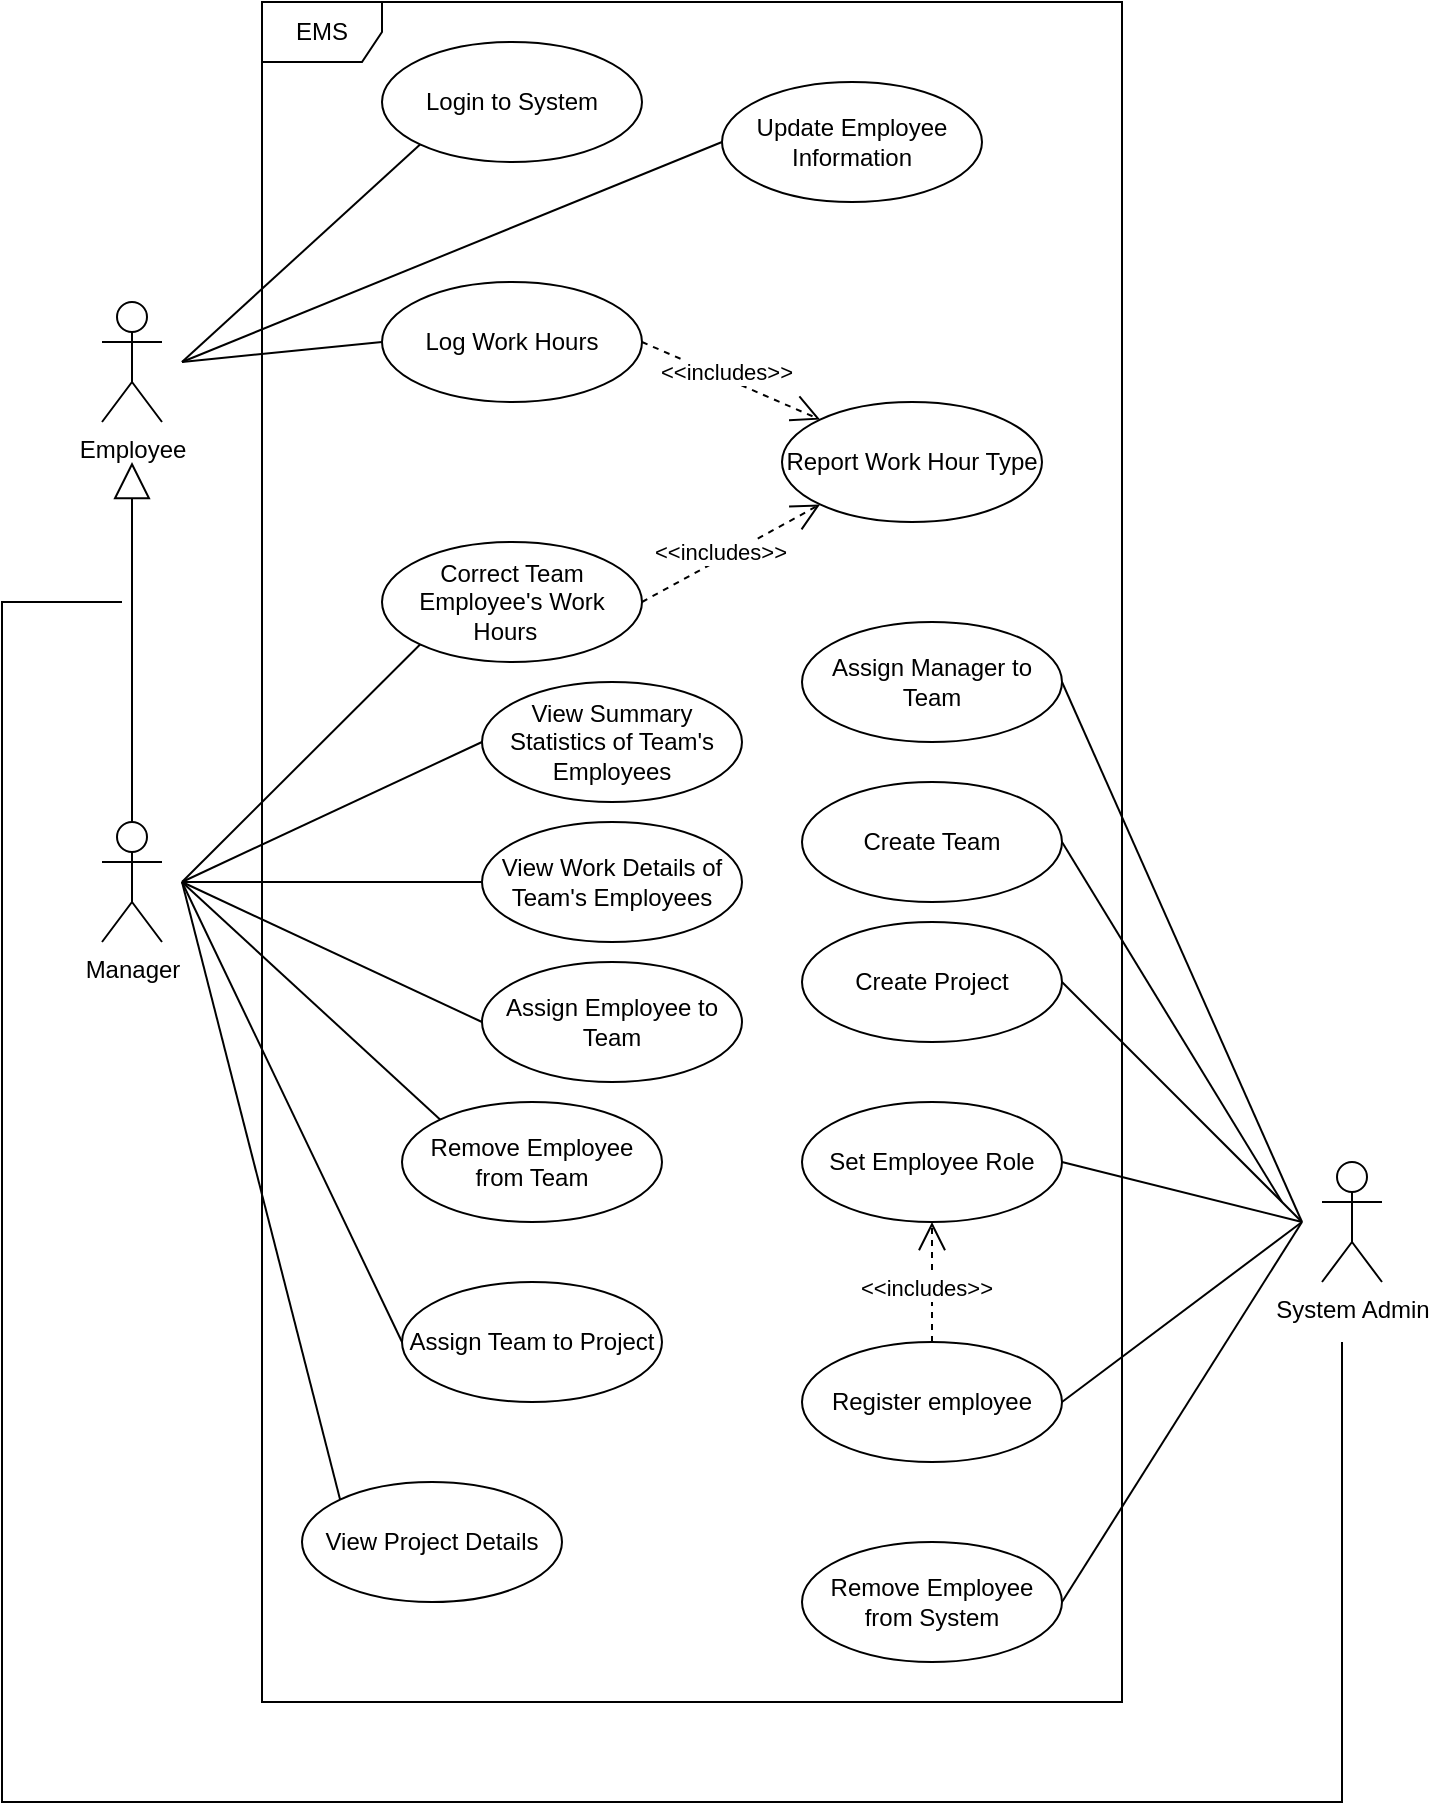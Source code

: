 <mxfile version="20.6.0" type="device"><diagram id="zbnNdGW0LnisHM2MWogb" name="Page-1"><mxGraphModel dx="782" dy="468" grid="1" gridSize="10" guides="1" tooltips="1" connect="1" arrows="1" fold="1" page="1" pageScale="1" pageWidth="850" pageHeight="1100" math="0" shadow="0"><root><mxCell id="0"/><mxCell id="1" parent="0"/><mxCell id="LAaBeZp6N3uQLCw5bnu8-38" value="EMS" style="shape=umlFrame;whiteSpace=wrap;html=1;" parent="1" vertex="1"><mxGeometry x="290" y="20" width="430" height="850" as="geometry"/></mxCell><mxCell id="LAaBeZp6N3uQLCw5bnu8-1" value="Employee" style="shape=umlActor;verticalLabelPosition=bottom;verticalAlign=top;html=1;outlineConnect=0;" parent="1" vertex="1"><mxGeometry x="210" y="170" width="30" height="60" as="geometry"/></mxCell><mxCell id="LAaBeZp6N3uQLCw5bnu8-2" value="Manager" style="shape=umlActor;verticalLabelPosition=bottom;verticalAlign=top;html=1;outlineConnect=0;" parent="1" vertex="1"><mxGeometry x="210" y="430" width="30" height="60" as="geometry"/></mxCell><mxCell id="LAaBeZp6N3uQLCw5bnu8-3" value="System Admin" style="shape=umlActor;verticalLabelPosition=bottom;verticalAlign=top;html=1;outlineConnect=0;" parent="1" vertex="1"><mxGeometry x="820" y="600" width="30" height="60" as="geometry"/></mxCell><mxCell id="LAaBeZp6N3uQLCw5bnu8-5" value="Register employee" style="ellipse;whiteSpace=wrap;html=1;" parent="1" vertex="1"><mxGeometry x="560" y="690" width="130" height="60" as="geometry"/></mxCell><mxCell id="LAaBeZp6N3uQLCw5bnu8-6" value="" style="endArrow=block;endSize=16;endFill=0;html=1;rounded=0;exitX=0.5;exitY=0;exitDx=0;exitDy=0;exitPerimeter=0;" parent="1" source="LAaBeZp6N3uQLCw5bnu8-2" edge="1"><mxGeometry width="160" relative="1" as="geometry"><mxPoint x="310" y="410" as="sourcePoint"/><mxPoint x="225" y="250" as="targetPoint"/></mxGeometry></mxCell><mxCell id="LAaBeZp6N3uQLCw5bnu8-9" value="" style="endArrow=none;html=1;rounded=0;exitX=1;exitY=0.5;exitDx=0;exitDy=0;" parent="1" source="LAaBeZp6N3uQLCw5bnu8-5" edge="1"><mxGeometry width="50" height="50" relative="1" as="geometry"><mxPoint x="730" y="700" as="sourcePoint"/><mxPoint x="810" y="630" as="targetPoint"/></mxGeometry></mxCell><mxCell id="LAaBeZp6N3uQLCw5bnu8-10" value="Set Employee Role" style="ellipse;whiteSpace=wrap;html=1;" parent="1" vertex="1"><mxGeometry x="560" y="570" width="130" height="60" as="geometry"/></mxCell><mxCell id="LAaBeZp6N3uQLCw5bnu8-11" value="" style="endArrow=none;html=1;rounded=0;exitX=1;exitY=0.5;exitDx=0;exitDy=0;" parent="1" source="LAaBeZp6N3uQLCw5bnu8-10" edge="1"><mxGeometry width="50" height="50" relative="1" as="geometry"><mxPoint x="730" y="630" as="sourcePoint"/><mxPoint x="810" y="630" as="targetPoint"/></mxGeometry></mxCell><mxCell id="LAaBeZp6N3uQLCw5bnu8-12" value="Assign Employee to Team" style="ellipse;whiteSpace=wrap;html=1;" parent="1" vertex="1"><mxGeometry x="400" y="500" width="130" height="60" as="geometry"/></mxCell><mxCell id="LAaBeZp6N3uQLCw5bnu8-13" value="" style="endArrow=none;html=1;rounded=0;exitX=0;exitY=0.5;exitDx=0;exitDy=0;" parent="1" source="LAaBeZp6N3uQLCw5bnu8-12" edge="1"><mxGeometry width="50" height="50" relative="1" as="geometry"><mxPoint x="430" y="540" as="sourcePoint"/><mxPoint x="250" y="460" as="targetPoint"/></mxGeometry></mxCell><mxCell id="LAaBeZp6N3uQLCw5bnu8-14" value="Remove Employee from Team" style="ellipse;whiteSpace=wrap;html=1;" parent="1" vertex="1"><mxGeometry x="360" y="570" width="130" height="60" as="geometry"/></mxCell><mxCell id="LAaBeZp6N3uQLCw5bnu8-15" value="" style="endArrow=none;html=1;rounded=0;exitX=0;exitY=0;exitDx=0;exitDy=0;" parent="1" source="LAaBeZp6N3uQLCw5bnu8-14" edge="1"><mxGeometry width="50" height="50" relative="1" as="geometry"><mxPoint x="320" y="630" as="sourcePoint"/><mxPoint x="250" y="460" as="targetPoint"/></mxGeometry></mxCell><mxCell id="LAaBeZp6N3uQLCw5bnu8-16" value="Remove Employee from System" style="ellipse;whiteSpace=wrap;html=1;" parent="1" vertex="1"><mxGeometry x="560" y="790" width="130" height="60" as="geometry"/></mxCell><mxCell id="LAaBeZp6N3uQLCw5bnu8-17" value="" style="endArrow=none;html=1;rounded=0;exitX=1;exitY=0.5;exitDx=0;exitDy=0;" parent="1" source="LAaBeZp6N3uQLCw5bnu8-16" edge="1"><mxGeometry width="50" height="50" relative="1" as="geometry"><mxPoint x="730" y="780" as="sourcePoint"/><mxPoint x="810" y="630" as="targetPoint"/></mxGeometry></mxCell><mxCell id="LAaBeZp6N3uQLCw5bnu8-18" value="Update Employee Information" style="ellipse;whiteSpace=wrap;html=1;" parent="1" vertex="1"><mxGeometry x="520" y="60" width="130" height="60" as="geometry"/></mxCell><mxCell id="LAaBeZp6N3uQLCw5bnu8-19" value="" style="endArrow=none;html=1;rounded=0;exitX=0;exitY=0.5;exitDx=0;exitDy=0;" parent="1" source="LAaBeZp6N3uQLCw5bnu8-18" edge="1"><mxGeometry width="50" height="50" relative="1" as="geometry"><mxPoint x="490" y="90" as="sourcePoint"/><mxPoint x="250" y="200" as="targetPoint"/></mxGeometry></mxCell><mxCell id="LAaBeZp6N3uQLCw5bnu8-20" value="Log Work Hours" style="ellipse;whiteSpace=wrap;html=1;" parent="1" vertex="1"><mxGeometry x="350" y="160" width="130" height="60" as="geometry"/></mxCell><mxCell id="LAaBeZp6N3uQLCw5bnu8-21" value="" style="endArrow=none;html=1;rounded=0;exitX=0;exitY=0.5;exitDx=0;exitDy=0;" parent="1" source="LAaBeZp6N3uQLCw5bnu8-20" edge="1"><mxGeometry width="50" height="50" relative="1" as="geometry"><mxPoint x="320" y="190" as="sourcePoint"/><mxPoint x="250" y="200" as="targetPoint"/></mxGeometry></mxCell><mxCell id="LAaBeZp6N3uQLCw5bnu8-22" value="View Work Details of Team's Employees" style="ellipse;whiteSpace=wrap;html=1;" parent="1" vertex="1"><mxGeometry x="400" y="430" width="130" height="60" as="geometry"/></mxCell><mxCell id="LAaBeZp6N3uQLCw5bnu8-23" value="" style="endArrow=none;html=1;rounded=0;exitX=0;exitY=0.5;exitDx=0;exitDy=0;" parent="1" source="LAaBeZp6N3uQLCw5bnu8-22" edge="1"><mxGeometry width="50" height="50" relative="1" as="geometry"><mxPoint x="430" y="460" as="sourcePoint"/><mxPoint x="250" y="460" as="targetPoint"/></mxGeometry></mxCell><mxCell id="LAaBeZp6N3uQLCw5bnu8-24" value="View Summary Statistics of Team's Employees" style="ellipse;whiteSpace=wrap;html=1;" parent="1" vertex="1"><mxGeometry x="400" y="360" width="130" height="60" as="geometry"/></mxCell><mxCell id="LAaBeZp6N3uQLCw5bnu8-25" value="" style="endArrow=none;html=1;rounded=0;exitX=0;exitY=0.5;exitDx=0;exitDy=0;" parent="1" source="LAaBeZp6N3uQLCw5bnu8-24" edge="1"><mxGeometry width="50" height="50" relative="1" as="geometry"><mxPoint x="430" y="380" as="sourcePoint"/><mxPoint x="250" y="460" as="targetPoint"/></mxGeometry></mxCell><mxCell id="LAaBeZp6N3uQLCw5bnu8-26" value="Report Work Hour Type" style="ellipse;whiteSpace=wrap;html=1;" parent="1" vertex="1"><mxGeometry x="550" y="220" width="130" height="60" as="geometry"/></mxCell><mxCell id="LAaBeZp6N3uQLCw5bnu8-27" value="&amp;lt;&amp;lt;includes&amp;gt;&amp;gt;" style="endArrow=open;endSize=12;dashed=1;html=1;rounded=0;exitX=1;exitY=0.5;exitDx=0;exitDy=0;entryX=0;entryY=0;entryDx=0;entryDy=0;" parent="1" source="LAaBeZp6N3uQLCw5bnu8-20" target="LAaBeZp6N3uQLCw5bnu8-26" edge="1"><mxGeometry x="-0.082" y="3" width="160" relative="1" as="geometry"><mxPoint x="340" y="390" as="sourcePoint"/><mxPoint x="540" y="250" as="targetPoint"/><mxPoint as="offset"/></mxGeometry></mxCell><mxCell id="LAaBeZp6N3uQLCw5bnu8-28" value="Correct Team Employee's Work Hours&amp;nbsp;&amp;nbsp;" style="ellipse;whiteSpace=wrap;html=1;" parent="1" vertex="1"><mxGeometry x="350" y="290" width="130" height="60" as="geometry"/></mxCell><mxCell id="LAaBeZp6N3uQLCw5bnu8-29" value="&amp;lt;&amp;lt;includes&amp;gt;&amp;gt;" style="endArrow=open;endSize=12;dashed=1;html=1;rounded=0;exitX=1;exitY=0.5;exitDx=0;exitDy=0;entryX=0;entryY=1;entryDx=0;entryDy=0;" parent="1" source="LAaBeZp6N3uQLCw5bnu8-28" target="LAaBeZp6N3uQLCw5bnu8-26" edge="1"><mxGeometry x="-0.082" y="3" width="160" relative="1" as="geometry"><mxPoint x="500" y="200" as="sourcePoint"/><mxPoint x="655" y="240" as="targetPoint"/><mxPoint as="offset"/></mxGeometry></mxCell><mxCell id="LAaBeZp6N3uQLCw5bnu8-30" value="" style="endArrow=none;html=1;rounded=0;exitX=0;exitY=1;exitDx=0;exitDy=0;" parent="1" source="LAaBeZp6N3uQLCw5bnu8-28" edge="1"><mxGeometry width="50" height="50" relative="1" as="geometry"><mxPoint x="385" y="350" as="sourcePoint"/><mxPoint x="250" y="460" as="targetPoint"/></mxGeometry></mxCell><mxCell id="LAaBeZp6N3uQLCw5bnu8-31" value="Assign Team to Project" style="ellipse;whiteSpace=wrap;html=1;" parent="1" vertex="1"><mxGeometry x="360" y="660" width="130" height="60" as="geometry"/></mxCell><mxCell id="LAaBeZp6N3uQLCw5bnu8-32" value="View Project Details" style="ellipse;whiteSpace=wrap;html=1;" parent="1" vertex="1"><mxGeometry x="310" y="760" width="130" height="60" as="geometry"/></mxCell><mxCell id="LAaBeZp6N3uQLCw5bnu8-33" value="" style="endArrow=none;html=1;rounded=0;exitX=0;exitY=0.5;exitDx=0;exitDy=0;" parent="1" source="LAaBeZp6N3uQLCw5bnu8-31" edge="1"><mxGeometry width="50" height="50" relative="1" as="geometry"><mxPoint x="320" y="700" as="sourcePoint"/><mxPoint x="250" y="460" as="targetPoint"/></mxGeometry></mxCell><mxCell id="LAaBeZp6N3uQLCw5bnu8-34" value="" style="endArrow=none;html=1;rounded=0;exitX=0;exitY=0;exitDx=0;exitDy=0;" parent="1" source="LAaBeZp6N3uQLCw5bnu8-32" edge="1"><mxGeometry width="50" height="50" relative="1" as="geometry"><mxPoint x="320" y="780" as="sourcePoint"/><mxPoint x="250" y="460" as="targetPoint"/></mxGeometry></mxCell><mxCell id="LAaBeZp6N3uQLCw5bnu8-36" value="Login to System" style="ellipse;whiteSpace=wrap;html=1;" parent="1" vertex="1"><mxGeometry x="350" y="40" width="130" height="60" as="geometry"/></mxCell><mxCell id="LAaBeZp6N3uQLCw5bnu8-37" value="" style="endArrow=none;html=1;rounded=0;exitX=0;exitY=1;exitDx=0;exitDy=0;" parent="1" source="LAaBeZp6N3uQLCw5bnu8-36" edge="1"><mxGeometry width="50" height="50" relative="1" as="geometry"><mxPoint x="339.038" y="91.213" as="sourcePoint"/><mxPoint x="250" y="200" as="targetPoint"/></mxGeometry></mxCell><mxCell id="bdBSiIb4JxXAB6Komm_S-1" value="&amp;lt;&amp;lt;includes&amp;gt;&amp;gt;" style="endArrow=open;endSize=12;dashed=1;html=1;rounded=0;exitX=0.5;exitY=0;exitDx=0;exitDy=0;entryX=0.5;entryY=1;entryDx=0;entryDy=0;" parent="1" source="LAaBeZp6N3uQLCw5bnu8-5" target="LAaBeZp6N3uQLCw5bnu8-10" edge="1"><mxGeometry x="-0.082" y="3" width="160" relative="1" as="geometry"><mxPoint x="490" y="330" as="sourcePoint"/><mxPoint x="579.038" y="281.213" as="targetPoint"/><mxPoint as="offset"/></mxGeometry></mxCell><mxCell id="bOU-rjXjzhj0FEIHDYZ--2" value="" style="endArrow=none;endSize=16;endFill=0;html=1;rounded=0;" parent="1" edge="1"><mxGeometry width="160" relative="1" as="geometry"><mxPoint x="830" y="690" as="sourcePoint"/><mxPoint x="220" y="320" as="targetPoint"/><Array as="points"><mxPoint x="830" y="920"/><mxPoint x="160" y="920"/><mxPoint x="160" y="320"/></Array></mxGeometry></mxCell><mxCell id="bOU-rjXjzhj0FEIHDYZ--3" value="Create Project" style="ellipse;whiteSpace=wrap;html=1;" parent="1" vertex="1"><mxGeometry x="560" y="480" width="130" height="60" as="geometry"/></mxCell><mxCell id="bOU-rjXjzhj0FEIHDYZ--4" value="Create Team" style="ellipse;whiteSpace=wrap;html=1;" parent="1" vertex="1"><mxGeometry x="560" y="410" width="130" height="60" as="geometry"/></mxCell><mxCell id="bOU-rjXjzhj0FEIHDYZ--5" value="Assign Manager to Team" style="ellipse;whiteSpace=wrap;html=1;" parent="1" vertex="1"><mxGeometry x="560" y="330" width="130" height="60" as="geometry"/></mxCell><mxCell id="bOU-rjXjzhj0FEIHDYZ--7" value="" style="endArrow=none;html=1;rounded=0;exitX=1;exitY=0.5;exitDx=0;exitDy=0;" parent="1" source="bOU-rjXjzhj0FEIHDYZ--3" edge="1"><mxGeometry width="50" height="50" relative="1" as="geometry"><mxPoint x="700" y="610" as="sourcePoint"/><mxPoint x="810" y="630" as="targetPoint"/></mxGeometry></mxCell><mxCell id="bOU-rjXjzhj0FEIHDYZ--8" value="" style="endArrow=none;html=1;rounded=0;exitX=1;exitY=0.5;exitDx=0;exitDy=0;" parent="1" source="bOU-rjXjzhj0FEIHDYZ--4" edge="1"><mxGeometry width="50" height="50" relative="1" as="geometry"><mxPoint x="700" y="520" as="sourcePoint"/><mxPoint x="800" y="620" as="targetPoint"/></mxGeometry></mxCell><mxCell id="bOU-rjXjzhj0FEIHDYZ--9" value="" style="endArrow=none;html=1;rounded=0;exitX=1;exitY=0.5;exitDx=0;exitDy=0;" parent="1" source="bOU-rjXjzhj0FEIHDYZ--5" edge="1"><mxGeometry width="50" height="50" relative="1" as="geometry"><mxPoint x="700" y="450" as="sourcePoint"/><mxPoint x="810" y="630" as="targetPoint"/></mxGeometry></mxCell></root></mxGraphModel></diagram></mxfile>